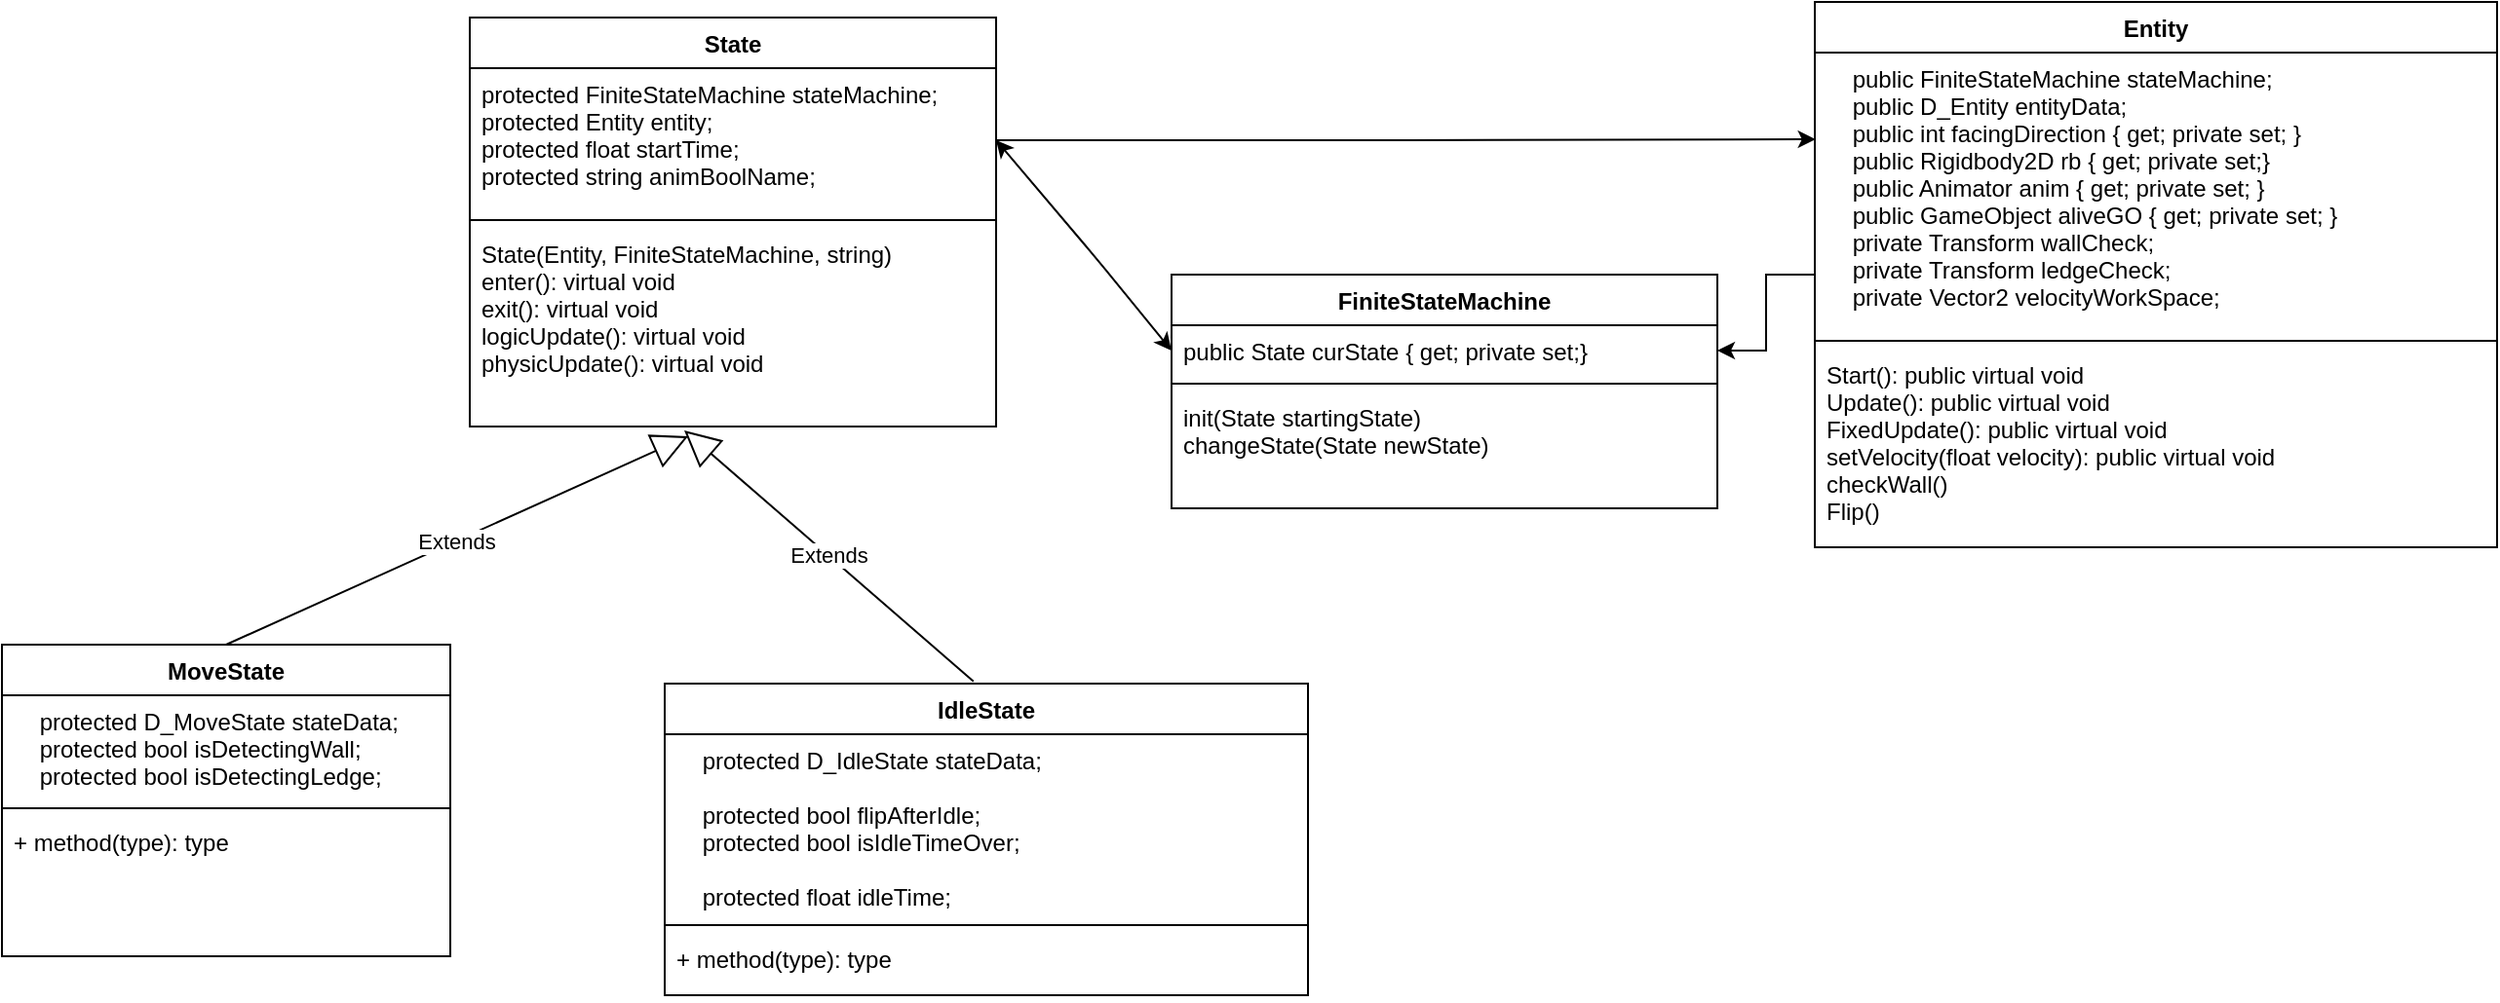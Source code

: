 <mxfile version="14.5.7" type="github">
  <diagram id="C5RBs43oDa-KdzZeNtuy" name="Page-1">
    <mxGraphModel dx="1273" dy="680" grid="1" gridSize="10" guides="1" tooltips="1" connect="1" arrows="1" fold="1" page="1" pageScale="1" pageWidth="827" pageHeight="1169" math="0" shadow="0">
      <root>
        <mxCell id="WIyWlLk6GJQsqaUBKTNV-0" />
        <mxCell id="WIyWlLk6GJQsqaUBKTNV-1" parent="WIyWlLk6GJQsqaUBKTNV-0" />
        <mxCell id="NYdqGpCn-FA6ziH9bo_J-0" value="State" style="swimlane;fontStyle=1;align=center;verticalAlign=top;childLayout=stackLayout;horizontal=1;startSize=26;horizontalStack=0;resizeParent=1;resizeParentMax=0;resizeLast=0;collapsible=1;marginBottom=0;" vertex="1" parent="WIyWlLk6GJQsqaUBKTNV-1">
          <mxGeometry x="100" y="558" width="270" height="210" as="geometry" />
        </mxCell>
        <mxCell id="NYdqGpCn-FA6ziH9bo_J-1" value="protected FiniteStateMachine stateMachine;&#xa;protected Entity entity;&#xa;protected float startTime;&#xa;protected string animBoolName;&#xa;" style="text;strokeColor=none;fillColor=none;align=left;verticalAlign=top;spacingLeft=4;spacingRight=4;overflow=hidden;rotatable=0;points=[[0,0.5],[1,0.5]];portConstraint=eastwest;" vertex="1" parent="NYdqGpCn-FA6ziH9bo_J-0">
          <mxGeometry y="26" width="270" height="74" as="geometry" />
        </mxCell>
        <mxCell id="NYdqGpCn-FA6ziH9bo_J-2" value="" style="line;strokeWidth=1;fillColor=none;align=left;verticalAlign=middle;spacingTop=-1;spacingLeft=3;spacingRight=3;rotatable=0;labelPosition=right;points=[];portConstraint=eastwest;" vertex="1" parent="NYdqGpCn-FA6ziH9bo_J-0">
          <mxGeometry y="100" width="270" height="8" as="geometry" />
        </mxCell>
        <mxCell id="NYdqGpCn-FA6ziH9bo_J-3" value="State(Entity, FiniteStateMachine, string)&#xa;enter(): virtual void&#xa;exit(): virtual void&#xa;logicUpdate(): virtual void&#xa;physicUpdate(): virtual void" style="text;strokeColor=none;fillColor=none;align=left;verticalAlign=top;spacingLeft=4;spacingRight=4;overflow=hidden;rotatable=0;points=[[0,0.5],[1,0.5]];portConstraint=eastwest;" vertex="1" parent="NYdqGpCn-FA6ziH9bo_J-0">
          <mxGeometry y="108" width="270" height="102" as="geometry" />
        </mxCell>
        <mxCell id="NYdqGpCn-FA6ziH9bo_J-35" style="edgeStyle=orthogonalEdgeStyle;rounded=0;orthogonalLoop=1;jettySize=auto;html=1;" edge="1" parent="WIyWlLk6GJQsqaUBKTNV-1" source="NYdqGpCn-FA6ziH9bo_J-4" target="NYdqGpCn-FA6ziH9bo_J-17">
          <mxGeometry relative="1" as="geometry" />
        </mxCell>
        <mxCell id="NYdqGpCn-FA6ziH9bo_J-4" value="Entity" style="swimlane;fontStyle=1;align=center;verticalAlign=top;childLayout=stackLayout;horizontal=1;startSize=26;horizontalStack=0;resizeParent=1;resizeParentMax=0;resizeLast=0;collapsible=1;marginBottom=0;" vertex="1" parent="WIyWlLk6GJQsqaUBKTNV-1">
          <mxGeometry x="790" y="550" width="350" height="280" as="geometry" />
        </mxCell>
        <mxCell id="NYdqGpCn-FA6ziH9bo_J-5" value="    public FiniteStateMachine stateMachine;&#xa;    public D_Entity entityData;&#xa;    public int facingDirection { get; private set; }&#xa;    public Rigidbody2D rb { get; private set;}&#xa;    public Animator anim { get; private set; }&#xa;    public GameObject aliveGO { get; private set; }&#xa;    private Transform wallCheck;&#xa;    private Transform ledgeCheck;&#xa;    private Vector2 velocityWorkSpace;" style="text;strokeColor=none;fillColor=none;align=left;verticalAlign=top;spacingLeft=4;spacingRight=4;overflow=hidden;rotatable=0;points=[[0,0.5],[1,0.5]];portConstraint=eastwest;" vertex="1" parent="NYdqGpCn-FA6ziH9bo_J-4">
          <mxGeometry y="26" width="350" height="144" as="geometry" />
        </mxCell>
        <mxCell id="NYdqGpCn-FA6ziH9bo_J-6" value="" style="line;strokeWidth=1;fillColor=none;align=left;verticalAlign=middle;spacingTop=-1;spacingLeft=3;spacingRight=3;rotatable=0;labelPosition=right;points=[];portConstraint=eastwest;" vertex="1" parent="NYdqGpCn-FA6ziH9bo_J-4">
          <mxGeometry y="170" width="350" height="8" as="geometry" />
        </mxCell>
        <mxCell id="NYdqGpCn-FA6ziH9bo_J-7" value="Start(): public virtual void&#xa;Update(): public virtual void&#xa;FixedUpdate(): public virtual void&#xa;setVelocity(float velocity): public virtual void&#xa;checkWall()&#xa;Flip()" style="text;strokeColor=none;fillColor=none;align=left;verticalAlign=top;spacingLeft=4;spacingRight=4;overflow=hidden;rotatable=0;points=[[0,0.5],[1,0.5]];portConstraint=eastwest;" vertex="1" parent="NYdqGpCn-FA6ziH9bo_J-4">
          <mxGeometry y="178" width="350" height="102" as="geometry" />
        </mxCell>
        <mxCell id="NYdqGpCn-FA6ziH9bo_J-16" value="FiniteStateMachine" style="swimlane;fontStyle=1;align=center;verticalAlign=top;childLayout=stackLayout;horizontal=1;startSize=26;horizontalStack=0;resizeParent=1;resizeParentMax=0;resizeLast=0;collapsible=1;marginBottom=0;" vertex="1" parent="WIyWlLk6GJQsqaUBKTNV-1">
          <mxGeometry x="460" y="690" width="280" height="120" as="geometry" />
        </mxCell>
        <mxCell id="NYdqGpCn-FA6ziH9bo_J-17" value="public State curState { get; private set;}" style="text;strokeColor=none;fillColor=none;align=left;verticalAlign=top;spacingLeft=4;spacingRight=4;overflow=hidden;rotatable=0;points=[[0,0.5],[1,0.5]];portConstraint=eastwest;" vertex="1" parent="NYdqGpCn-FA6ziH9bo_J-16">
          <mxGeometry y="26" width="280" height="26" as="geometry" />
        </mxCell>
        <mxCell id="NYdqGpCn-FA6ziH9bo_J-18" value="" style="line;strokeWidth=1;fillColor=none;align=left;verticalAlign=middle;spacingTop=-1;spacingLeft=3;spacingRight=3;rotatable=0;labelPosition=right;points=[];portConstraint=eastwest;" vertex="1" parent="NYdqGpCn-FA6ziH9bo_J-16">
          <mxGeometry y="52" width="280" height="8" as="geometry" />
        </mxCell>
        <mxCell id="NYdqGpCn-FA6ziH9bo_J-19" value="init(State startingState)&#xa;changeState(State newState)" style="text;strokeColor=none;fillColor=none;align=left;verticalAlign=top;spacingLeft=4;spacingRight=4;overflow=hidden;rotatable=0;points=[[0,0.5],[1,0.5]];portConstraint=eastwest;" vertex="1" parent="NYdqGpCn-FA6ziH9bo_J-16">
          <mxGeometry y="60" width="280" height="60" as="geometry" />
        </mxCell>
        <mxCell id="NYdqGpCn-FA6ziH9bo_J-20" value="MoveState" style="swimlane;fontStyle=1;align=center;verticalAlign=top;childLayout=stackLayout;horizontal=1;startSize=26;horizontalStack=0;resizeParent=1;resizeParentMax=0;resizeLast=0;collapsible=1;marginBottom=0;" vertex="1" parent="WIyWlLk6GJQsqaUBKTNV-1">
          <mxGeometry x="-140" y="880" width="230" height="160" as="geometry" />
        </mxCell>
        <mxCell id="NYdqGpCn-FA6ziH9bo_J-21" value="    protected D_MoveState stateData;&#xa;    protected bool isDetectingWall;&#xa;    protected bool isDetectingLedge;" style="text;strokeColor=none;fillColor=none;align=left;verticalAlign=top;spacingLeft=4;spacingRight=4;overflow=hidden;rotatable=0;points=[[0,0.5],[1,0.5]];portConstraint=eastwest;" vertex="1" parent="NYdqGpCn-FA6ziH9bo_J-20">
          <mxGeometry y="26" width="230" height="54" as="geometry" />
        </mxCell>
        <mxCell id="NYdqGpCn-FA6ziH9bo_J-22" value="" style="line;strokeWidth=1;fillColor=none;align=left;verticalAlign=middle;spacingTop=-1;spacingLeft=3;spacingRight=3;rotatable=0;labelPosition=right;points=[];portConstraint=eastwest;" vertex="1" parent="NYdqGpCn-FA6ziH9bo_J-20">
          <mxGeometry y="80" width="230" height="8" as="geometry" />
        </mxCell>
        <mxCell id="NYdqGpCn-FA6ziH9bo_J-23" value="+ method(type): type" style="text;strokeColor=none;fillColor=none;align=left;verticalAlign=top;spacingLeft=4;spacingRight=4;overflow=hidden;rotatable=0;points=[[0,0.5],[1,0.5]];portConstraint=eastwest;" vertex="1" parent="NYdqGpCn-FA6ziH9bo_J-20">
          <mxGeometry y="88" width="230" height="72" as="geometry" />
        </mxCell>
        <mxCell id="NYdqGpCn-FA6ziH9bo_J-24" value="Extends" style="endArrow=block;endSize=16;endFill=0;html=1;exitX=0.5;exitY=0;exitDx=0;exitDy=0;entryX=0.415;entryY=1.049;entryDx=0;entryDy=0;entryPerimeter=0;" edge="1" parent="WIyWlLk6GJQsqaUBKTNV-1" source="NYdqGpCn-FA6ziH9bo_J-20" target="NYdqGpCn-FA6ziH9bo_J-3">
          <mxGeometry width="160" relative="1" as="geometry">
            <mxPoint x="120" y="790" as="sourcePoint" />
            <mxPoint x="280" y="790" as="targetPoint" />
          </mxGeometry>
        </mxCell>
        <mxCell id="NYdqGpCn-FA6ziH9bo_J-25" value="IdleState" style="swimlane;fontStyle=1;align=center;verticalAlign=top;childLayout=stackLayout;horizontal=1;startSize=26;horizontalStack=0;resizeParent=1;resizeParentMax=0;resizeLast=0;collapsible=1;marginBottom=0;" vertex="1" parent="WIyWlLk6GJQsqaUBKTNV-1">
          <mxGeometry x="200" y="900" width="330" height="160" as="geometry" />
        </mxCell>
        <mxCell id="NYdqGpCn-FA6ziH9bo_J-26" value="    protected D_IdleState stateData;&#xa;&#xa;    protected bool flipAfterIdle;&#xa;    protected bool isIdleTimeOver;&#xa;&#xa;    protected float idleTime;" style="text;strokeColor=none;fillColor=none;align=left;verticalAlign=top;spacingLeft=4;spacingRight=4;overflow=hidden;rotatable=0;points=[[0,0.5],[1,0.5]];portConstraint=eastwest;" vertex="1" parent="NYdqGpCn-FA6ziH9bo_J-25">
          <mxGeometry y="26" width="330" height="94" as="geometry" />
        </mxCell>
        <mxCell id="NYdqGpCn-FA6ziH9bo_J-27" value="" style="line;strokeWidth=1;fillColor=none;align=left;verticalAlign=middle;spacingTop=-1;spacingLeft=3;spacingRight=3;rotatable=0;labelPosition=right;points=[];portConstraint=eastwest;" vertex="1" parent="NYdqGpCn-FA6ziH9bo_J-25">
          <mxGeometry y="120" width="330" height="8" as="geometry" />
        </mxCell>
        <mxCell id="NYdqGpCn-FA6ziH9bo_J-28" value="+ method(type): type" style="text;strokeColor=none;fillColor=none;align=left;verticalAlign=top;spacingLeft=4;spacingRight=4;overflow=hidden;rotatable=0;points=[[0,0.5],[1,0.5]];portConstraint=eastwest;" vertex="1" parent="NYdqGpCn-FA6ziH9bo_J-25">
          <mxGeometry y="128" width="330" height="32" as="geometry" />
        </mxCell>
        <mxCell id="NYdqGpCn-FA6ziH9bo_J-32" value="Extends" style="endArrow=block;endSize=16;endFill=0;html=1;exitX=0.48;exitY=-0.007;exitDx=0;exitDy=0;exitPerimeter=0;" edge="1" parent="WIyWlLk6GJQsqaUBKTNV-1" source="NYdqGpCn-FA6ziH9bo_J-25">
          <mxGeometry width="160" relative="1" as="geometry">
            <mxPoint x="300" y="790" as="sourcePoint" />
            <mxPoint x="210" y="770" as="targetPoint" />
          </mxGeometry>
        </mxCell>
        <mxCell id="NYdqGpCn-FA6ziH9bo_J-33" style="edgeStyle=orthogonalEdgeStyle;rounded=0;orthogonalLoop=1;jettySize=auto;html=1;exitX=1;exitY=0.5;exitDx=0;exitDy=0;entryX=0.001;entryY=0.309;entryDx=0;entryDy=0;entryPerimeter=0;" edge="1" parent="WIyWlLk6GJQsqaUBKTNV-1" source="NYdqGpCn-FA6ziH9bo_J-1" target="NYdqGpCn-FA6ziH9bo_J-5">
          <mxGeometry relative="1" as="geometry" />
        </mxCell>
        <mxCell id="NYdqGpCn-FA6ziH9bo_J-38" value="" style="endArrow=classic;startArrow=classic;html=1;exitX=1;exitY=0.5;exitDx=0;exitDy=0;entryX=0;entryY=0.5;entryDx=0;entryDy=0;" edge="1" parent="WIyWlLk6GJQsqaUBKTNV-1" source="NYdqGpCn-FA6ziH9bo_J-1" target="NYdqGpCn-FA6ziH9bo_J-17">
          <mxGeometry width="50" height="50" relative="1" as="geometry">
            <mxPoint x="400" y="710" as="sourcePoint" />
            <mxPoint x="450" y="660" as="targetPoint" />
            <Array as="points">
              <mxPoint x="420" y="680" />
            </Array>
          </mxGeometry>
        </mxCell>
      </root>
    </mxGraphModel>
  </diagram>
</mxfile>
